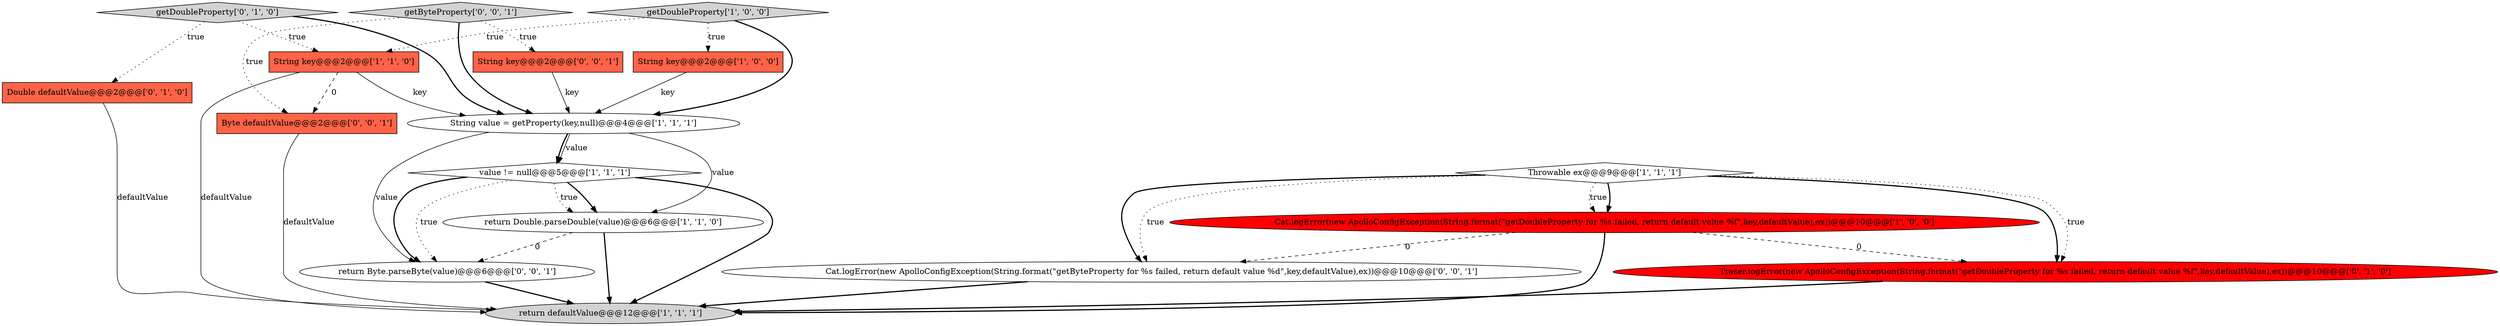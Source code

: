 digraph {
7 [style = filled, label = "Throwable ex@@@9@@@['1', '1', '1']", fillcolor = white, shape = diamond image = "AAA0AAABBB1BBB"];
5 [style = filled, label = "return defaultValue@@@12@@@['1', '1', '1']", fillcolor = lightgray, shape = ellipse image = "AAA0AAABBB1BBB"];
4 [style = filled, label = "String key@@@2@@@['1', '1', '0']", fillcolor = tomato, shape = box image = "AAA0AAABBB1BBB"];
15 [style = filled, label = "return Byte.parseByte(value)@@@6@@@['0', '0', '1']", fillcolor = white, shape = ellipse image = "AAA0AAABBB3BBB"];
12 [style = filled, label = "getByteProperty['0', '0', '1']", fillcolor = lightgray, shape = diamond image = "AAA0AAABBB3BBB"];
2 [style = filled, label = "String key@@@2@@@['1', '0', '0']", fillcolor = tomato, shape = box image = "AAA0AAABBB1BBB"];
13 [style = filled, label = "Cat.logError(new ApolloConfigException(String.format(\"getByteProperty for %s failed, return default value %d\",key,defaultValue),ex))@@@10@@@['0', '0', '1']", fillcolor = white, shape = ellipse image = "AAA0AAABBB3BBB"];
10 [style = filled, label = "getDoubleProperty['0', '1', '0']", fillcolor = lightgray, shape = diamond image = "AAA0AAABBB2BBB"];
8 [style = filled, label = "getDoubleProperty['1', '0', '0']", fillcolor = lightgray, shape = diamond image = "AAA0AAABBB1BBB"];
1 [style = filled, label = "Cat.logError(new ApolloConfigException(String.format(\"getDoubleProperty for %s failed, return default value %f\",key,defaultValue),ex))@@@10@@@['1', '0', '0']", fillcolor = red, shape = ellipse image = "AAA1AAABBB1BBB"];
0 [style = filled, label = "return Double.parseDouble(value)@@@6@@@['1', '1', '0']", fillcolor = white, shape = ellipse image = "AAA0AAABBB1BBB"];
11 [style = filled, label = "Tracer.logError(new ApolloConfigException(String.format(\"getDoubleProperty for %s failed, return default value %f\",key,defaultValue),ex))@@@10@@@['0', '1', '0']", fillcolor = red, shape = ellipse image = "AAA1AAABBB2BBB"];
16 [style = filled, label = "Byte defaultValue@@@2@@@['0', '0', '1']", fillcolor = tomato, shape = box image = "AAA0AAABBB3BBB"];
14 [style = filled, label = "String key@@@2@@@['0', '0', '1']", fillcolor = tomato, shape = box image = "AAA0AAABBB3BBB"];
3 [style = filled, label = "String value = getProperty(key,null)@@@4@@@['1', '1', '1']", fillcolor = white, shape = ellipse image = "AAA0AAABBB1BBB"];
9 [style = filled, label = "Double defaultValue@@@2@@@['0', '1', '0']", fillcolor = tomato, shape = box image = "AAA0AAABBB2BBB"];
6 [style = filled, label = "value != null@@@5@@@['1', '1', '1']", fillcolor = white, shape = diamond image = "AAA0AAABBB1BBB"];
1->5 [style = bold, label=""];
7->13 [style = bold, label=""];
7->11 [style = bold, label=""];
7->1 [style = bold, label=""];
4->16 [style = dashed, label="0"];
2->3 [style = solid, label="key"];
8->2 [style = dotted, label="true"];
7->13 [style = dotted, label="true"];
4->5 [style = solid, label="defaultValue"];
8->3 [style = bold, label=""];
0->15 [style = dashed, label="0"];
3->6 [style = bold, label=""];
10->3 [style = bold, label=""];
6->0 [style = bold, label=""];
4->3 [style = solid, label="key"];
10->9 [style = dotted, label="true"];
8->4 [style = dotted, label="true"];
15->5 [style = bold, label=""];
6->15 [style = bold, label=""];
1->13 [style = dashed, label="0"];
12->14 [style = dotted, label="true"];
6->5 [style = bold, label=""];
11->5 [style = bold, label=""];
14->3 [style = solid, label="key"];
7->11 [style = dotted, label="true"];
12->16 [style = dotted, label="true"];
3->6 [style = solid, label="value"];
1->11 [style = dashed, label="0"];
13->5 [style = bold, label=""];
16->5 [style = solid, label="defaultValue"];
12->3 [style = bold, label=""];
3->15 [style = solid, label="value"];
6->0 [style = dotted, label="true"];
10->4 [style = dotted, label="true"];
9->5 [style = solid, label="defaultValue"];
3->0 [style = solid, label="value"];
7->1 [style = dotted, label="true"];
0->5 [style = bold, label=""];
6->15 [style = dotted, label="true"];
}
